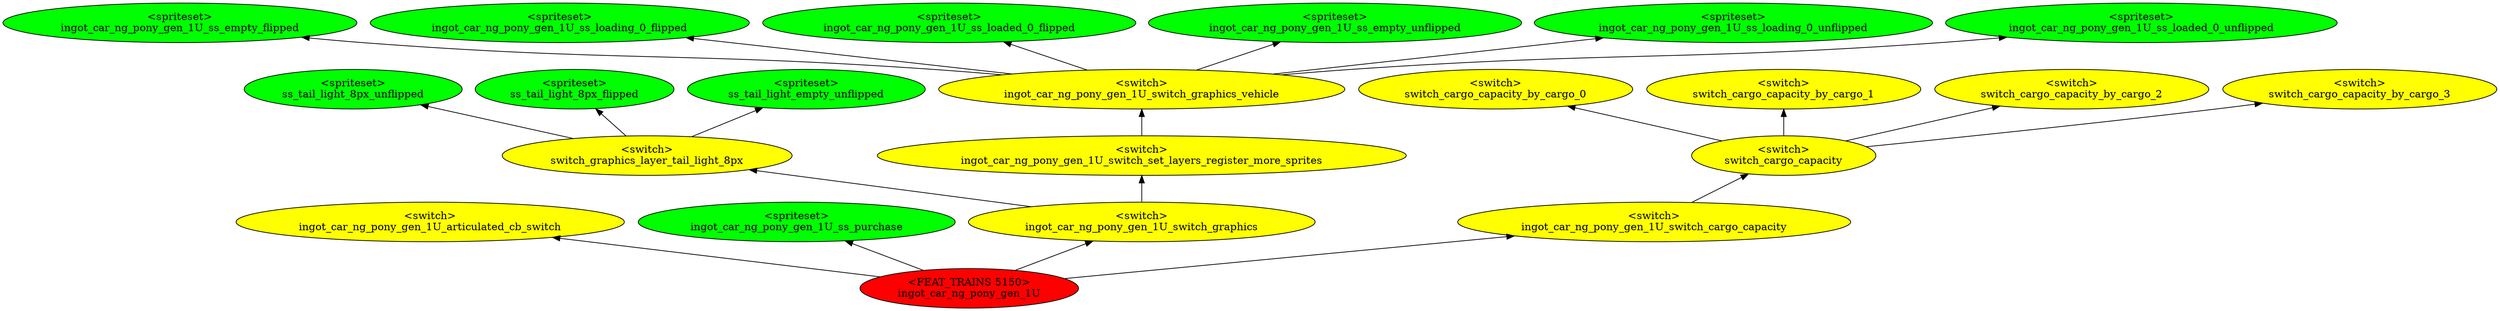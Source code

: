 digraph {
rankdir="BT"
ss_tail_light_8px_unflipped [fillcolor=green style="filled" label="<spriteset>\nss_tail_light_8px_unflipped"]
ss_tail_light_8px_flipped [fillcolor=green style="filled" label="<spriteset>\nss_tail_light_8px_flipped"]
ss_tail_light_empty_unflipped [fillcolor=green style="filled" label="<spriteset>\nss_tail_light_empty_unflipped"]
switch_graphics_layer_tail_light_8px [fillcolor=yellow style="filled" label="<switch>\nswitch_graphics_layer_tail_light_8px"]
switch_cargo_capacity_by_cargo_0 [fillcolor=yellow style="filled" label="<switch>\nswitch_cargo_capacity_by_cargo_0"]
switch_cargo_capacity_by_cargo_1 [fillcolor=yellow style="filled" label="<switch>\nswitch_cargo_capacity_by_cargo_1"]
switch_cargo_capacity_by_cargo_2 [fillcolor=yellow style="filled" label="<switch>\nswitch_cargo_capacity_by_cargo_2"]
switch_cargo_capacity_by_cargo_3 [fillcolor=yellow style="filled" label="<switch>\nswitch_cargo_capacity_by_cargo_3"]
switch_cargo_capacity [fillcolor=yellow style="filled" label="<switch>\nswitch_cargo_capacity"]
ingot_car_ng_pony_gen_1U_articulated_cb_switch [fillcolor=yellow style="filled" label="<switch>\ningot_car_ng_pony_gen_1U_articulated_cb_switch"]
ingot_car_ng_pony_gen_1U_ss_empty_flipped [fillcolor=green style="filled" label="<spriteset>\ningot_car_ng_pony_gen_1U_ss_empty_flipped"]
ingot_car_ng_pony_gen_1U_ss_loading_0_flipped [fillcolor=green style="filled" label="<spriteset>\ningot_car_ng_pony_gen_1U_ss_loading_0_flipped"]
ingot_car_ng_pony_gen_1U_ss_loaded_0_flipped [fillcolor=green style="filled" label="<spriteset>\ningot_car_ng_pony_gen_1U_ss_loaded_0_flipped"]
ingot_car_ng_pony_gen_1U_ss_empty_unflipped [fillcolor=green style="filled" label="<spriteset>\ningot_car_ng_pony_gen_1U_ss_empty_unflipped"]
ingot_car_ng_pony_gen_1U_ss_loading_0_unflipped [fillcolor=green style="filled" label="<spriteset>\ningot_car_ng_pony_gen_1U_ss_loading_0_unflipped"]
ingot_car_ng_pony_gen_1U_ss_loaded_0_unflipped [fillcolor=green style="filled" label="<spriteset>\ningot_car_ng_pony_gen_1U_ss_loaded_0_unflipped"]
ingot_car_ng_pony_gen_1U_switch_graphics_vehicle [fillcolor=yellow style="filled" label="<switch>\ningot_car_ng_pony_gen_1U_switch_graphics_vehicle"]
ingot_car_ng_pony_gen_1U_ss_purchase [fillcolor=green style="filled" label="<spriteset>\ningot_car_ng_pony_gen_1U_ss_purchase"]
ingot_car_ng_pony_gen_1U_switch_set_layers_register_more_sprites [fillcolor=yellow style="filled" label="<switch>\ningot_car_ng_pony_gen_1U_switch_set_layers_register_more_sprites"]
ingot_car_ng_pony_gen_1U_switch_graphics [fillcolor=yellow style="filled" label="<switch>\ningot_car_ng_pony_gen_1U_switch_graphics"]
ingot_car_ng_pony_gen_1U_switch_cargo_capacity [fillcolor=yellow style="filled" label="<switch>\ningot_car_ng_pony_gen_1U_switch_cargo_capacity"]
ingot_car_ng_pony_gen_1U [fillcolor=red style="filled" label="<FEAT_TRAINS 5150>\ningot_car_ng_pony_gen_1U"]
ingot_car_ng_pony_gen_1U_switch_graphics_vehicle->ingot_car_ng_pony_gen_1U_ss_loaded_0_flipped
ingot_car_ng_pony_gen_1U_switch_set_layers_register_more_sprites->ingot_car_ng_pony_gen_1U_switch_graphics_vehicle
switch_graphics_layer_tail_light_8px->ss_tail_light_empty_unflipped
switch_graphics_layer_tail_light_8px->ss_tail_light_8px_unflipped
ingot_car_ng_pony_gen_1U_switch_cargo_capacity->switch_cargo_capacity
switch_graphics_layer_tail_light_8px->ss_tail_light_8px_flipped
ingot_car_ng_pony_gen_1U->ingot_car_ng_pony_gen_1U_switch_graphics
ingot_car_ng_pony_gen_1U_switch_graphics->switch_graphics_layer_tail_light_8px
switch_cargo_capacity->switch_cargo_capacity_by_cargo_1
ingot_car_ng_pony_gen_1U_switch_graphics_vehicle->ingot_car_ng_pony_gen_1U_ss_empty_flipped
ingot_car_ng_pony_gen_1U->ingot_car_ng_pony_gen_1U_ss_purchase
ingot_car_ng_pony_gen_1U_switch_graphics_vehicle->ingot_car_ng_pony_gen_1U_ss_loaded_0_unflipped
ingot_car_ng_pony_gen_1U->ingot_car_ng_pony_gen_1U_articulated_cb_switch
ingot_car_ng_pony_gen_1U_switch_graphics_vehicle->ingot_car_ng_pony_gen_1U_ss_loading_0_flipped
switch_cargo_capacity->switch_cargo_capacity_by_cargo_3
switch_cargo_capacity->switch_cargo_capacity_by_cargo_0
ingot_car_ng_pony_gen_1U->ingot_car_ng_pony_gen_1U_switch_cargo_capacity
switch_cargo_capacity->switch_cargo_capacity_by_cargo_2
ingot_car_ng_pony_gen_1U_switch_graphics->ingot_car_ng_pony_gen_1U_switch_set_layers_register_more_sprites
ingot_car_ng_pony_gen_1U_switch_graphics_vehicle->ingot_car_ng_pony_gen_1U_ss_loading_0_unflipped
ingot_car_ng_pony_gen_1U_switch_graphics_vehicle->ingot_car_ng_pony_gen_1U_ss_empty_unflipped
}
